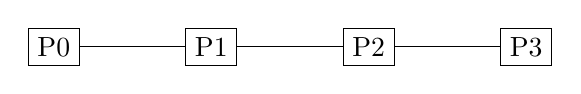 \begin{tikzpicture}
\node (lt0) [draw,rectangle] at (0,0) {P0};
\node (lt1) [draw,rectangle] at (2,0) {P1};
\node (lt2) [draw,rectangle] at (4,0) {P2};
\node (lt3) [draw,rectangle] at (6,0) {P3};
\draw (lt0) -- (lt1);
\draw (lt1) -- (lt2);
\draw (lt2) -- (lt3);
\end{tikzpicture}

